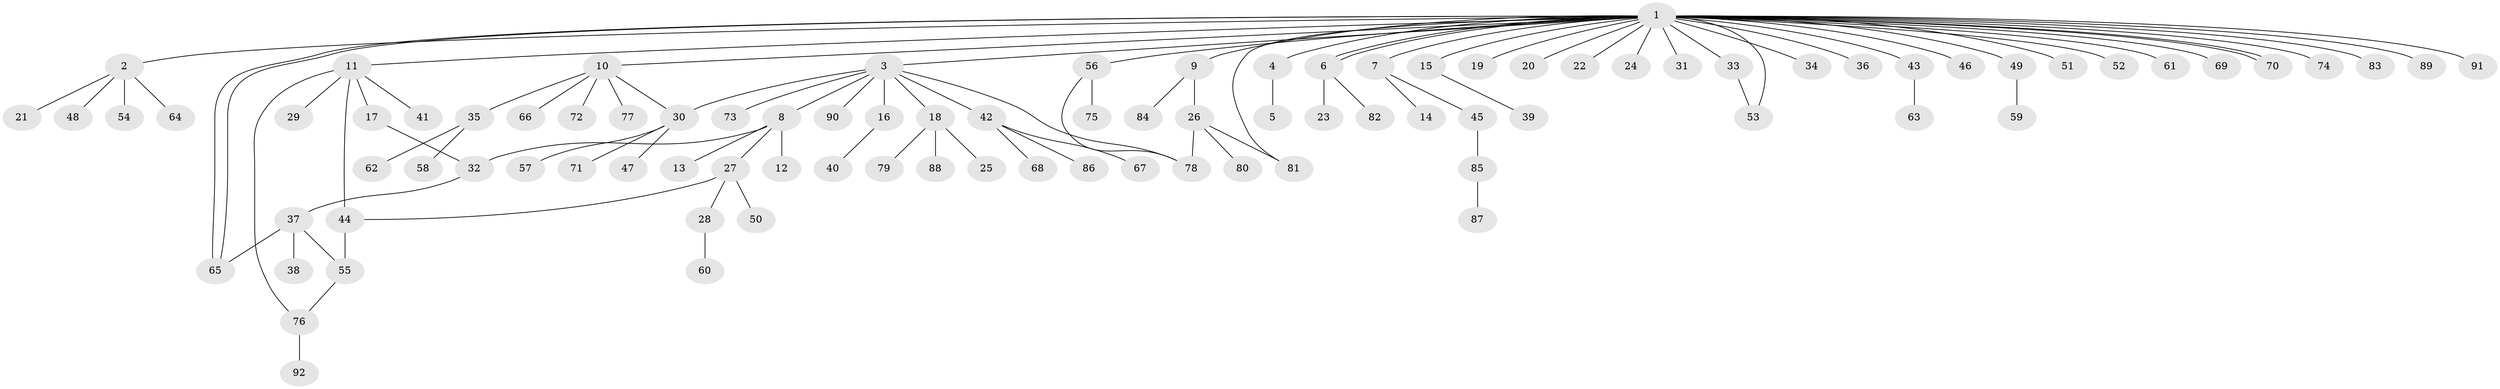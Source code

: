 // coarse degree distribution, {33: 0.014705882352941176, 4: 0.058823529411764705, 8: 0.014705882352941176, 1: 0.6617647058823529, 3: 0.08823529411764706, 2: 0.10294117647058823, 7: 0.014705882352941176, 5: 0.04411764705882353}
// Generated by graph-tools (version 1.1) at 2025/52/02/27/25 19:52:00]
// undirected, 92 vertices, 104 edges
graph export_dot {
graph [start="1"]
  node [color=gray90,style=filled];
  1;
  2;
  3;
  4;
  5;
  6;
  7;
  8;
  9;
  10;
  11;
  12;
  13;
  14;
  15;
  16;
  17;
  18;
  19;
  20;
  21;
  22;
  23;
  24;
  25;
  26;
  27;
  28;
  29;
  30;
  31;
  32;
  33;
  34;
  35;
  36;
  37;
  38;
  39;
  40;
  41;
  42;
  43;
  44;
  45;
  46;
  47;
  48;
  49;
  50;
  51;
  52;
  53;
  54;
  55;
  56;
  57;
  58;
  59;
  60;
  61;
  62;
  63;
  64;
  65;
  66;
  67;
  68;
  69;
  70;
  71;
  72;
  73;
  74;
  75;
  76;
  77;
  78;
  79;
  80;
  81;
  82;
  83;
  84;
  85;
  86;
  87;
  88;
  89;
  90;
  91;
  92;
  1 -- 2;
  1 -- 3;
  1 -- 4;
  1 -- 6;
  1 -- 6;
  1 -- 7;
  1 -- 9;
  1 -- 10;
  1 -- 11;
  1 -- 15;
  1 -- 19;
  1 -- 20;
  1 -- 22;
  1 -- 24;
  1 -- 31;
  1 -- 33;
  1 -- 34;
  1 -- 36;
  1 -- 43;
  1 -- 46;
  1 -- 49;
  1 -- 51;
  1 -- 52;
  1 -- 53;
  1 -- 56;
  1 -- 61;
  1 -- 65;
  1 -- 65;
  1 -- 69;
  1 -- 70;
  1 -- 70;
  1 -- 74;
  1 -- 81;
  1 -- 83;
  1 -- 89;
  1 -- 91;
  2 -- 21;
  2 -- 48;
  2 -- 54;
  2 -- 64;
  3 -- 8;
  3 -- 16;
  3 -- 18;
  3 -- 30;
  3 -- 42;
  3 -- 73;
  3 -- 78;
  3 -- 90;
  4 -- 5;
  6 -- 23;
  6 -- 82;
  7 -- 14;
  7 -- 45;
  8 -- 12;
  8 -- 13;
  8 -- 27;
  8 -- 32;
  9 -- 26;
  9 -- 84;
  10 -- 30;
  10 -- 35;
  10 -- 66;
  10 -- 72;
  10 -- 77;
  11 -- 17;
  11 -- 29;
  11 -- 41;
  11 -- 44;
  11 -- 76;
  15 -- 39;
  16 -- 40;
  17 -- 32;
  18 -- 25;
  18 -- 79;
  18 -- 88;
  26 -- 78;
  26 -- 80;
  26 -- 81;
  27 -- 28;
  27 -- 44;
  27 -- 50;
  28 -- 60;
  30 -- 47;
  30 -- 57;
  30 -- 71;
  32 -- 37;
  33 -- 53;
  35 -- 58;
  35 -- 62;
  37 -- 38;
  37 -- 55;
  37 -- 65;
  42 -- 67;
  42 -- 68;
  42 -- 86;
  43 -- 63;
  44 -- 55;
  45 -- 85;
  49 -- 59;
  55 -- 76;
  56 -- 75;
  56 -- 78;
  76 -- 92;
  85 -- 87;
}
